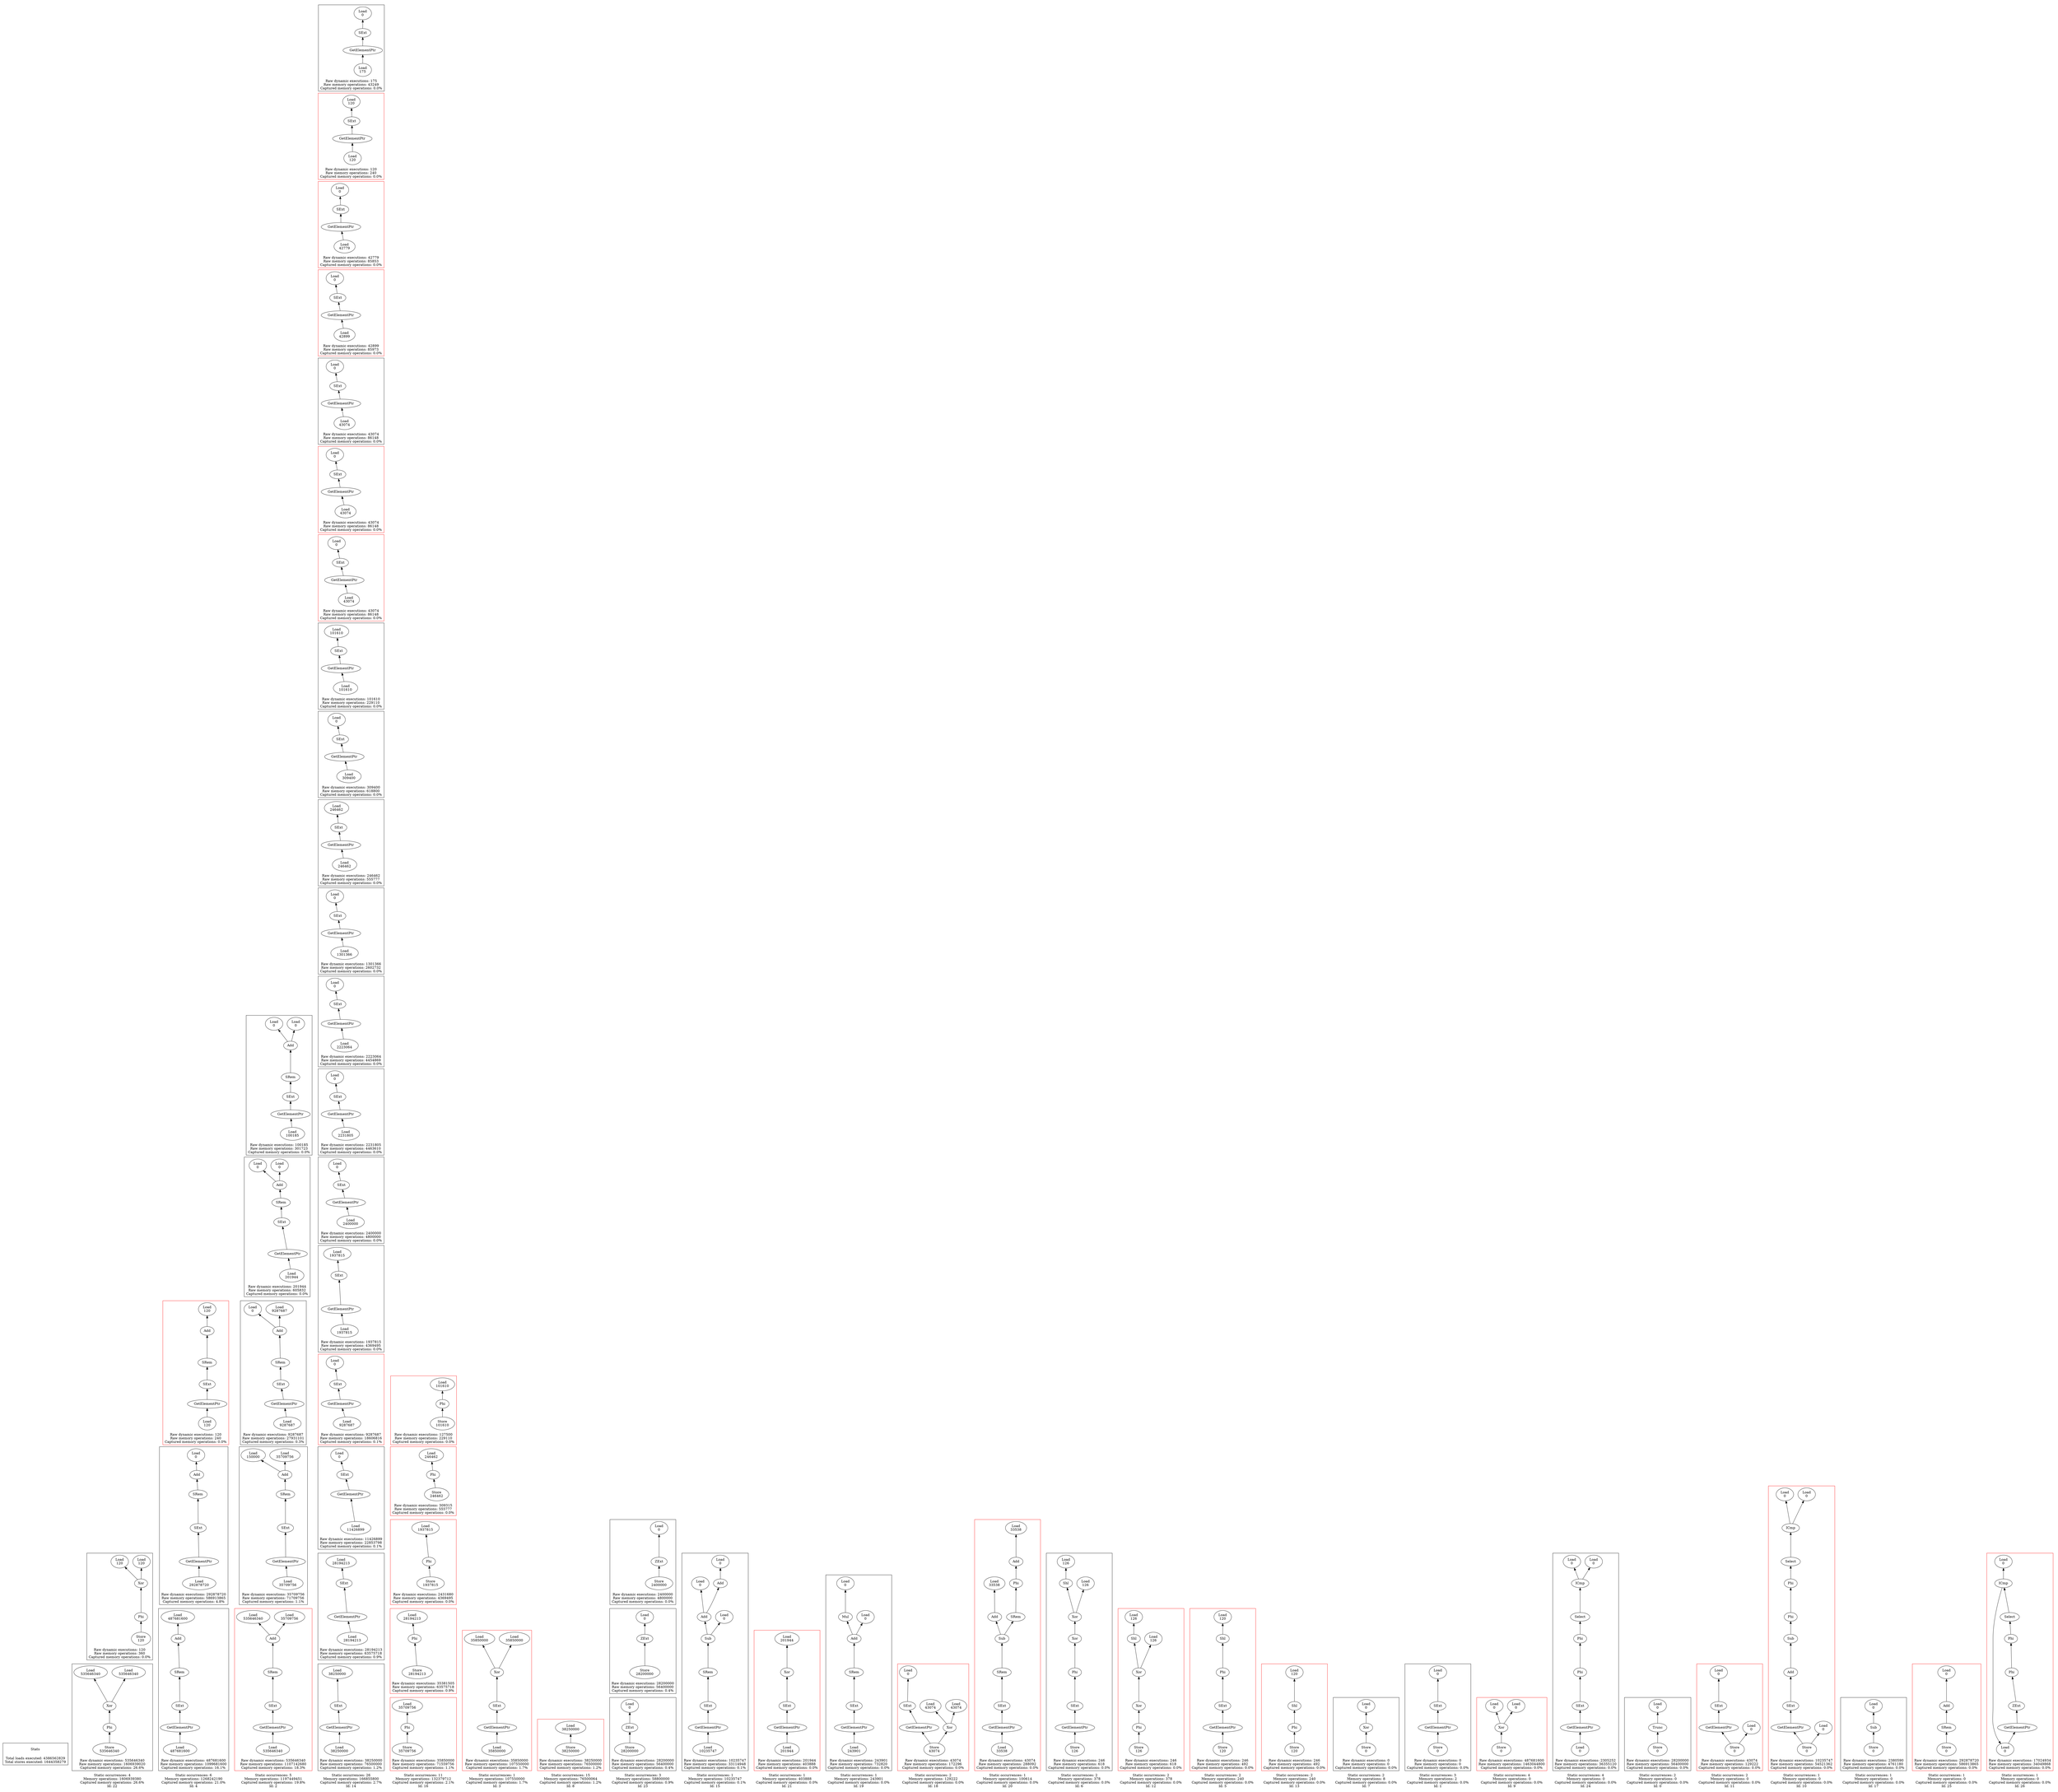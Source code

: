 strict digraph {
rankdir=BT
subgraph {
Stats [shape=plaintext]
cluster=true
label="Total loads executed: 4386562829\nTotal stores executed: 1644358279"
}
subgraph {
subgraph {
"22_2_778" [label="Xor"]
"22_2_777" [label="Load\n120"]
"22_2_778" -> "22_2_777"
"22_2_768" [label="Load\n120"]
"22_2_778" -> "22_2_768"
{
rank=min
"22_2_781" [label="Store\n120"]
}
"22_2_780" [label="Phi"]
"22_2_781" -> "22_2_780"
"22_2_780" -> "22_2_778"
cluster=true
label="Raw dynamic executions: 120\nRaw memory operations: 360\nCaptured memory operations: 0.0%"
}
subgraph {
{
rank=max
"22_3" [shape=point style=invis]
"22_3" -> "22_2_781" [style=invis]
}
"22_3_852" [label="Phi"]
"22_3_850" [label="Xor"]
"22_3_852" -> "22_3_850"
{
rank=min
"22_3_854" [label="Store\n535646340"]
}
"22_3_854" -> "22_3_852"
"22_3_843" [label="Load\n535646340"]
"22_3_850" -> "22_3_843"
"22_3_849" [label="Load\n535646340"]
"22_3_850" -> "22_3_849"
cluster=true
label="Raw dynamic executions: 535646340\nRaw memory operations: 1606939020\nCaptured memory operations: 26.6%"
}
cluster=true
penwidth=0
label="Static occurrences: 4\nMemory operations: 1606939380\nCaptured memory operations: 26.6%\nId: 22"
}
subgraph {
subgraph {
"4_4_775" [label="SExt"]
"4_4_774" [label="SRem"]
"4_4_775" -> "4_4_774"
"4_4_776" [label="GetElementPtr"]
"4_4_776" -> "4_4_775"
"4_4_773" [label="Add"]
"4_4_774" -> "4_4_773"
"4_4_772" [label="Load\n120"]
"4_4_773" -> "4_4_772"
{
rank=min
"4_4_777" [label="Load\n120"]
}
"4_4_777" -> "4_4_776"
cluster=true
label="Raw dynamic executions: 120\nRaw memory operations: 240\nCaptured memory operations: 0.0%"
color=red
}
subgraph {
{
rank=max
"4_3" [shape=point style=invis]
"4_3" -> "4_4_777" [style=invis]
}
"4_3_450" [label="SExt"]
"4_3_448" [label="SRem"]
"4_3_450" -> "4_3_448"
"4_3_447" [label="Add"]
"4_3_443" [label="Load\n0"]
"4_3_447" -> "4_3_443"
{
rank=min
"4_3_452" [label="Load\n292878720"]
}
"4_3_451" [label="GetElementPtr"]
"4_3_452" -> "4_3_451"
"4_3_448" -> "4_3_447"
"4_3_451" -> "4_3_450"
cluster=true
label="Raw dynamic executions: 292878720\nRaw memory operations: 586913865\nCaptured memory operations: 4.8%"
}
subgraph {
{
rank=max
"4_2" [shape=point style=invis]
"4_2" -> "4_3_452" [style=invis]
}
"4_2_179" [label="SRem"]
"4_2_178" [label="Add"]
"4_2_179" -> "4_2_178"
"4_2_180" [label="SExt"]
"4_2_180" -> "4_2_179"
"4_2_181" [label="GetElementPtr"]
"4_2_181" -> "4_2_180"
"4_2_173" [label="Load\n487681600"]
"4_2_178" -> "4_2_173"
{
rank=min
"4_2_182" [label="Load\n487681600"]
}
"4_2_182" -> "4_2_181"
cluster=true
label="Raw dynamic executions: 487681600\nRaw memory operations: 1099681600\nCaptured memory operations: 16.1%"
}
cluster=true
penwidth=0
label="Static occurrences: 6\nMemory operations: 1268242190\nCaptured memory operations: 21.0%\nId: 4"
}
subgraph {
subgraph {
"2_1_520" [label="Add"]
"2_1_512" [label="Load\n0"]
"2_1_520" -> "2_1_512"
"2_1_517" [label="Load\n0"]
"2_1_520" -> "2_1_517"
"2_1_521" [label="SRem"]
"2_1_521" -> "2_1_520"
"2_1_523" [label="GetElementPtr"]
"2_1_522" [label="SExt"]
"2_1_523" -> "2_1_522"
"2_1_522" -> "2_1_521"
{
rank=min
"2_1_524" [label="Load\n100185"]
}
"2_1_524" -> "2_1_523"
cluster=true
label="Raw dynamic executions: 100185\nRaw memory operations: 301723\nCaptured memory operations: 0.0%"
}
subgraph {
{
rank=max
"2_2" [shape=point style=invis]
"2_2" -> "2_1_524" [style=invis]
}
"2_2_603" [label="Add"]
"2_2_601" [label="Load\n0"]
"2_2_603" -> "2_2_601"
"2_2_602" [label="Load\n0"]
"2_2_603" -> "2_2_602"
"2_2_606" [label="GetElementPtr"]
"2_2_605" [label="SExt"]
"2_2_606" -> "2_2_605"
"2_2_604" [label="SRem"]
"2_2_605" -> "2_2_604"
{
rank=min
"2_2_607" [label="Load\n201944"]
}
"2_2_607" -> "2_2_606"
"2_2_604" -> "2_2_603"
cluster=true
label="Raw dynamic executions: 201944\nRaw memory operations: 605832\nCaptured memory operations: 0.0%"
}
subgraph {
{
rank=max
"2_0" [shape=point style=invis]
"2_0" -> "2_2_607" [style=invis]
}
"2_0_386" [label="Add"]
"2_0_376" [label="Load\n0"]
"2_0_386" -> "2_0_376"
"2_0_385" [label="Load\n9287687"]
"2_0_386" -> "2_0_385"
"2_0_387" [label="SRem"]
"2_0_387" -> "2_0_386"
{
rank=min
"2_0_390" [label="Load\n9287687"]
}
"2_0_389" [label="GetElementPtr"]
"2_0_390" -> "2_0_389"
"2_0_388" [label="SExt"]
"2_0_389" -> "2_0_388"
"2_0_388" -> "2_0_387"
cluster=true
label="Raw dynamic executions: 9287687\nRaw memory operations: 27931101\nCaptured memory operations: 0.3%"
}
subgraph {
{
rank=max
"2_4" [shape=point style=invis]
"2_4" -> "2_0_390" [style=invis]
}
"2_4_859" [label="SRem"]
"2_4_858" [label="Add"]
"2_4_859" -> "2_4_858"
"2_4_823" [label="Load\n150000"]
"2_4_858" -> "2_4_823"
{
rank=min
"2_4_862" [label="Load\n35709756"]
}
"2_4_861" [label="GetElementPtr"]
"2_4_862" -> "2_4_861"
"2_4_860" [label="SExt"]
"2_4_861" -> "2_4_860"
"2_4_860" -> "2_4_859"
"2_4_832" [label="Load\n35709756"]
"2_4_858" -> "2_4_832"
cluster=true
label="Raw dynamic executions: 35709756\nRaw memory operations: 71709756\nCaptured memory operations: 1.1%"
}
subgraph {
{
rank=max
"2_3" [shape=point style=invis]
"2_3" -> "2_4_862" [style=invis]
}
"2_3_847" [label="SExt"]
"2_3_846" [label="SRem"]
"2_3_847" -> "2_3_846"
{
rank=min
"2_3_849" [label="Load\n535646340"]
}
"2_3_848" [label="GetElementPtr"]
"2_3_849" -> "2_3_848"
"2_3_845" [label="Add"]
"2_3_846" -> "2_3_845"
"2_3_839" [label="Load\n535646340"]
"2_3_845" -> "2_3_839"
"2_3_848" -> "2_3_847"
"2_3_832" [label="Load\n35709756"]
"2_3_845" -> "2_3_832"
cluster=true
label="Raw dynamic executions: 535646340\nRaw memory operations: 1107142680\nCaptured memory operations: 18.3%"
color=red
}
cluster=true
penwidth=0
label="Static occurrences: 5\nMemory operations: 1197449451\nCaptured memory operations: 19.8%\nId: 2"
}
subgraph {
subgraph {
"14_13_500" [label="GetElementPtr"]
"14_13_499" [label="SExt"]
"14_13_500" -> "14_13_499"
{
rank=min
"14_13_501" [label="Load\n175"]
}
"14_13_501" -> "14_13_500"
"14_13_486" [label="Load\n0"]
"14_13_499" -> "14_13_486"
cluster=true
label="Raw dynamic executions: 175\nRaw memory operations: 43249\nCaptured memory operations: 0.0%"
}
subgraph {
{
rank=max
"14_23" [shape=point style=invis]
"14_23" -> "14_13_501" [style=invis]
}
{
rank=min
"14_23_772" [label="Load\n120"]
}
"14_23_771" [label="GetElementPtr"]
"14_23_772" -> "14_23_771"
"14_23_770" [label="SExt"]
"14_23_763" [label="Load\n120"]
"14_23_770" -> "14_23_763"
"14_23_771" -> "14_23_770"
cluster=true
label="Raw dynamic executions: 120\nRaw memory operations: 240\nCaptured memory operations: 0.0%"
color=red
}
subgraph {
{
rank=max
"14_12" [shape=point style=invis]
"14_12" -> "14_23_772" [style=invis]
}
"14_12_494" [label="GetElementPtr"]
"14_12_493" [label="SExt"]
"14_12_494" -> "14_12_493"
"14_12_486" [label="Load\n0"]
"14_12_493" -> "14_12_486"
{
rank=min
"14_12_495" [label="Load\n42779"]
}
"14_12_495" -> "14_12_494"
cluster=true
label="Raw dynamic executions: 42779\nRaw memory operations: 85853\nCaptured memory operations: 0.0%"
color=red
}
subgraph {
{
rank=max
"14_11" [shape=point style=invis]
"14_11" -> "14_12_495" [style=invis]
}
"14_11_489" [label="SExt"]
"14_11_483" [label="Load\n0"]
"14_11_489" -> "14_11_483"
"14_11_490" [label="GetElementPtr"]
"14_11_490" -> "14_11_489"
{
rank=min
"14_11_491" [label="Load\n42899"]
}
"14_11_491" -> "14_11_490"
cluster=true
label="Raw dynamic executions: 42899\nRaw memory operations: 85973\nCaptured memory operations: 0.0%"
color=red
}
subgraph {
{
rank=max
"14_14" [shape=point style=invis]
"14_14" -> "14_11_491" [style=invis]
}
"14_14_534" [label="SExt"]
"14_14_533" [label="Load\n0"]
"14_14_534" -> "14_14_533"
{
rank=min
"14_14_536" [label="Load\n43074"]
}
"14_14_535" [label="GetElementPtr"]
"14_14_536" -> "14_14_535"
"14_14_535" -> "14_14_534"
cluster=true
label="Raw dynamic executions: 43074\nRaw memory operations: 86148\nCaptured memory operations: 0.0%"
}
subgraph {
{
rank=max
"14_18" [shape=point style=invis]
"14_18" -> "14_14_536" [style=invis]
}
"14_18_592" [label="GetElementPtr"]
"14_18_591" [label="SExt"]
"14_18_592" -> "14_18_591"
{
rank=min
"14_18_593" [label="Load\n43074"]
}
"14_18_593" -> "14_18_592"
"14_18_588" [label="Load\n0"]
"14_18_591" -> "14_18_588"
cluster=true
label="Raw dynamic executions: 43074\nRaw memory operations: 86148\nCaptured memory operations: 0.0%"
color=red
}
subgraph {
{
rank=max
"14_19" [shape=point style=invis]
"14_19" -> "14_18_593" [style=invis]
}
{
rank=min
"14_19_627" [label="Load\n43074"]
}
"14_19_626" [label="GetElementPtr"]
"14_19_627" -> "14_19_626"
"14_19_563" [label="SExt"]
"14_19_562" [label="Load\n0"]
"14_19_563" -> "14_19_562"
"14_19_626" -> "14_19_563"
cluster=true
label="Raw dynamic executions: 43074\nRaw memory operations: 86148\nCaptured memory operations: 0.0%"
color=red
}
subgraph {
{
rank=max
"14_21" [shape=point style=invis]
"14_21" -> "14_19_627" [style=invis]
}
"14_21_653" [label="SExt"]
"14_21_650" [label="Load\n101610"]
"14_21_653" -> "14_21_650"
{
rank=min
"14_21_655" [label="Load\n101610"]
}
"14_21_654" [label="GetElementPtr"]
"14_21_655" -> "14_21_654"
"14_21_654" -> "14_21_653"
cluster=true
label="Raw dynamic executions: 101610\nRaw memory operations: 229110\nCaptured memory operations: 0.0%"
}
subgraph {
{
rank=max
"14_5" [shape=point style=invis]
"14_5" -> "14_21_655" [style=invis]
}
"14_5_245" [label="SExt"]
"14_5_242" [label="Load\n0"]
"14_5_245" -> "14_5_242"
{
rank=min
"14_5_247" [label="Load\n309400"]
}
"14_5_246" [label="GetElementPtr"]
"14_5_247" -> "14_5_246"
"14_5_246" -> "14_5_245"
cluster=true
label="Raw dynamic executions: 309400\nRaw memory operations: 618800\nCaptured memory operations: 0.0%"
}
subgraph {
{
rank=max
"14_22" [shape=point style=invis]
"14_22" -> "14_5_247" [style=invis]
}
"14_22_667" [label="SExt"]
"14_22_664" [label="Load\n246462"]
"14_22_667" -> "14_22_664"
"14_22_668" [label="GetElementPtr"]
"14_22_668" -> "14_22_667"
{
rank=min
"14_22_669" [label="Load\n246462"]
}
"14_22_669" -> "14_22_668"
cluster=true
label="Raw dynamic executions: 246462\nRaw memory operations: 555777\nCaptured memory operations: 0.0%"
}
subgraph {
{
rank=max
"14_10" [shape=point style=invis]
"14_10" -> "14_22_669" [style=invis]
}
{
rank=min
"14_10_429" [label="Load\n1301366"]
}
"14_10_428" [label="GetElementPtr"]
"14_10_429" -> "14_10_428"
"14_10_427" [label="SExt"]
"14_10_426" [label="Load\n0"]
"14_10_427" -> "14_10_426"
"14_10_428" -> "14_10_427"
cluster=true
label="Raw dynamic executions: 1301366\nRaw memory operations: 2602732\nCaptured memory operations: 0.0%"
}
subgraph {
{
rank=max
"14_7" [shape=point style=invis]
"14_7" -> "14_10_429" [style=invis]
}
"14_7_360" [label="SExt"]
"14_7_357" [label="Load\n0"]
"14_7_360" -> "14_7_357"
{
rank=min
"14_7_362" [label="Load\n2223064"]
}
"14_7_361" [label="GetElementPtr"]
"14_7_362" -> "14_7_361"
"14_7_361" -> "14_7_360"
cluster=true
label="Raw dynamic executions: 2223064\nRaw memory operations: 4454869\nCaptured memory operations: 0.0%"
}
subgraph {
{
rank=max
"14_9" [shape=point style=invis]
"14_9" -> "14_7_362" [style=invis]
}
"14_9_401" [label="GetElementPtr"]
"14_9_400" [label="SExt"]
"14_9_401" -> "14_9_400"
"14_9_399" [label="Load\n0"]
"14_9_400" -> "14_9_399"
{
rank=min
"14_9_402" [label="Load\n2231805"]
}
"14_9_402" -> "14_9_401"
cluster=true
label="Raw dynamic executions: 2231805\nRaw memory operations: 4463610\nCaptured memory operations: 0.0%"
}
subgraph {
{
rank=max
"14_4" [shape=point style=invis]
"14_4" -> "14_9_402" [style=invis]
}
{
rank=min
"14_4_195" [label="Load\n2400000"]
}
"14_4_194" [label="GetElementPtr"]
"14_4_195" -> "14_4_194"
"14_4_193" [label="SExt"]
"14_4_194" -> "14_4_193"
"14_4_190" [label="Load\n0"]
"14_4_193" -> "14_4_190"
cluster=true
label="Raw dynamic executions: 2400000\nRaw memory operations: 4800000\nCaptured memory operations: 0.0%"
}
subgraph {
{
rank=max
"14_15" [shape=point style=invis]
"14_15" -> "14_4_195" [style=invis]
}
"14_15_552" [label="GetElementPtr"]
"14_15_551" [label="SExt"]
"14_15_552" -> "14_15_551"
"14_15_548" [label="Load\n1937815"]
"14_15_551" -> "14_15_548"
{
rank=min
"14_15_553" [label="Load\n1937815"]
}
"14_15_553" -> "14_15_552"
cluster=true
label="Raw dynamic executions: 1937815\nRaw memory operations: 4369495\nCaptured memory operations: 0.0%"
}
subgraph {
{
rank=max
"14_8" [shape=point style=invis]
"14_8" -> "14_15_553" [style=invis]
}
"14_8_383" [label="SExt"]
"14_8_380" [label="Load\n0"]
"14_8_383" -> "14_8_380"
{
rank=min
"14_8_385" [label="Load\n9287687"]
}
"14_8_384" [label="GetElementPtr"]
"14_8_385" -> "14_8_384"
"14_8_384" -> "14_8_383"
cluster=true
label="Raw dynamic executions: 9287687\nRaw memory operations: 18606816\nCaptured memory operations: 0.1%"
color=red
}
subgraph {
{
rank=max
"14_6" [shape=point style=invis]
"14_6" -> "14_8_385" [style=invis]
}
{
rank=min
"14_6_342" [label="Load\n11426899"]
}
"14_6_341" [label="GetElementPtr"]
"14_6_342" -> "14_6_341"
"14_6_340" [label="SExt"]
"14_6_335" [label="Load\n0"]
"14_6_340" -> "14_6_335"
"14_6_341" -> "14_6_340"
cluster=true
label="Raw dynamic executions: 11426899\nRaw memory operations: 22853798\nCaptured memory operations: 0.1%"
}
subgraph {
{
rank=max
"14_20" [shape=point style=invis]
"14_20" -> "14_6_342" [style=invis]
}
"14_20_639" [label="SExt"]
"14_20_636" [label="Load\n28194213"]
"14_20_639" -> "14_20_636"
{
rank=min
"14_20_641" [label="Load\n28194213"]
}
"14_20_640" [label="GetElementPtr"]
"14_20_641" -> "14_20_640"
"14_20_640" -> "14_20_639"
cluster=true
label="Raw dynamic executions: 28194213\nRaw memory operations: 63575718\nCaptured memory operations: 0.9%"
}
subgraph {
{
rank=max
"14_3" [shape=point style=invis]
"14_3" -> "14_20_641" [style=invis]
}
"14_3_148" [label="SExt"]
"14_3_147" [label="Load\n38250000"]
"14_3_148" -> "14_3_147"
{
rank=min
"14_3_150" [label="Load\n38250000"]
}
"14_3_149" [label="GetElementPtr"]
"14_3_150" -> "14_3_149"
"14_3_149" -> "14_3_148"
cluster=true
label="Raw dynamic executions: 38250000\nRaw memory operations: 76500000\nCaptured memory operations: 1.2%"
}
cluster=true
penwidth=0
label="Static occurrences: 26\nMemory operations: 166855800\nCaptured memory operations: 2.7%\nId: 14"
}
subgraph {
subgraph {
"16_6_657" [label="Phi"]
"16_6_655" [label="Load\n101610"]
"16_6_657" -> "16_6_655"
{
rank=min
"16_6_658" [label="Store\n101610"]
}
"16_6_658" -> "16_6_657"
cluster=true
label="Raw dynamic executions: 127500\nRaw memory operations: 229110\nCaptured memory operations: 0.0%"
color=red
}
subgraph {
{
rank=max
"16_7" [shape=point style=invis]
"16_7" -> "16_6_658" [style=invis]
}
"16_7_671" [label="Phi"]
"16_7_669" [label="Load\n246462"]
"16_7_671" -> "16_7_669"
{
rank=min
"16_7_672" [label="Store\n246462"]
}
"16_7_672" -> "16_7_671"
cluster=true
label="Raw dynamic executions: 309315\nRaw memory operations: 555777\nCaptured memory operations: 0.0%"
color=red
}
subgraph {
{
rank=max
"16_4" [shape=point style=invis]
"16_4" -> "16_7_672" [style=invis]
}
{
rank=min
"16_4_556" [label="Store\n1937815"]
}
"16_4_555" [label="Phi"]
"16_4_556" -> "16_4_555"
"16_4_553" [label="Load\n1937815"]
"16_4_555" -> "16_4_553"
cluster=true
label="Raw dynamic executions: 2431680\nRaw memory operations: 4369495\nCaptured memory operations: 0.0%"
color=red
}
subgraph {
{
rank=max
"16_5" [shape=point style=invis]
"16_5" -> "16_4_556" [style=invis]
}
"16_5_643" [label="Phi"]
"16_5_641" [label="Load\n28194213"]
"16_5_643" -> "16_5_641"
{
rank=min
"16_5_644" [label="Store\n28194213"]
}
"16_5_644" -> "16_5_643"
cluster=true
label="Raw dynamic executions: 35381505\nRaw memory operations: 63575718\nCaptured memory operations: 0.9%"
color=red
}
subgraph {
{
rank=max
"16_10" [shape=point style=invis]
"16_10" -> "16_5_644" [style=invis]
}
{
rank=min
"16_10_865" [label="Store\n35709756"]
}
"16_10_864" [label="Phi"]
"16_10_865" -> "16_10_864"
"16_10_862" [label="Load\n35709756"]
"16_10_864" -> "16_10_862"
cluster=true
label="Raw dynamic executions: 35850000\nRaw memory operations: 71559756\nCaptured memory operations: 1.1%"
color=red
}
cluster=true
penwidth=0
label="Static occurrences: 11\nMemory operations: 132379712\nCaptured memory operations: 2.1%\nId: 16"
}
subgraph {
subgraph {
"3_0_829" [label="Xor"]
"3_0_828" [label="Load\n35850000"]
"3_0_829" -> "3_0_828"
"3_0_827" [label="Load\n35850000"]
"3_0_829" -> "3_0_827"
"3_0_831" [label="GetElementPtr"]
"3_0_830" [label="SExt"]
"3_0_831" -> "3_0_830"
"3_0_830" -> "3_0_829"
{
rank=min
"3_0_832" [label="Load\n35850000"]
}
"3_0_832" -> "3_0_831"
cluster=true
label="Raw dynamic executions: 35850000\nRaw memory operations: 107550000\nCaptured memory operations: 1.7%"
color=red
}
cluster=true
penwidth=0
label="Static occurrences: 1\nMemory operations: 107550000\nCaptured memory operations: 1.7%\nId: 3"
}
subgraph {
subgraph {
{
rank=min
"8_2_151" [label="Store\n38250000"]
}
"8_2_150" [label="Load\n38250000"]
"8_2_151" -> "8_2_150"
cluster=true
label="Raw dynamic executions: 38250000\nRaw memory operations: 76500000\nCaptured memory operations: 1.2%"
color=red
}
cluster=true
penwidth=0
label="Static occurrences: 15\nMemory operations: 76500064\nCaptured memory operations: 1.2%\nId: 8"
}
subgraph {
subgraph {
{
rank=min
"23_0_129" [label="Store\n2400000"]
}
"23_0_127" [label="ZExt"]
"23_0_129" -> "23_0_127"
"23_0_126" [label="Load\n0"]
"23_0_127" -> "23_0_126"
cluster=true
label="Raw dynamic executions: 2400000\nRaw memory operations: 4800000\nCaptured memory operations: 0.0%"
}
subgraph {
{
rank=max
"23_1" [shape=point style=invis]
"23_1" -> "23_0_129" [style=invis]
}
"23_1_138" [label="ZExt"]
"23_1_137" [label="Load\n0"]
"23_1_138" -> "23_1_137"
{
rank=min
"23_1_141" [label="Store\n28200000"]
}
"23_1_141" -> "23_1_138"
cluster=true
label="Raw dynamic executions: 28200000\nRaw memory operations: 56400000\nCaptured memory operations: 0.4%"
}
subgraph {
{
rank=max
"23_2" [shape=point style=invis]
"23_2" -> "23_1_141" [style=invis]
}
{
rank=min
"23_2_818" [label="Store\n28200000"]
}
"23_2_815" [label="ZExt"]
"23_2_818" -> "23_2_815"
"23_2_814" [label="Load\n0"]
"23_2_815" -> "23_2_814"
cluster=true
label="Raw dynamic executions: 28200000\nRaw memory operations: 56400000\nCaptured memory operations: 0.4%"
}
cluster=true
penwidth=0
label="Static occurrences: 3\nMemory operations: 58800000\nCaptured memory operations: 0.9%\nId: 23"
}
subgraph {
subgraph {
"15_0_318" [label="Add"]
"15_0_314" [label="Load\n0"]
"15_0_318" -> "15_0_314"
"15_0_320" [label="SRem"]
"15_0_319" [label="Sub"]
"15_0_320" -> "15_0_319"
"15_0_322" [label="GetElementPtr"]
"15_0_321" [label="SExt"]
"15_0_322" -> "15_0_321"
{
rank=min
"15_0_323" [label="Load\n10235747"]
}
"15_0_323" -> "15_0_322"
"15_0_321" -> "15_0_320"
"15_0_319" -> "15_0_318"
"15_0_299" [label="Add"]
"15_0_318" -> "15_0_299"
"15_0_317" [label="Load\n0"]
"15_0_319" -> "15_0_317"
"15_0_227" [label="Load\n0"]
"15_0_299" -> "15_0_227"
cluster=true
label="Raw dynamic executions: 10235747\nRaw memory operations: 33114948\nCaptured memory operations: 0.1%"
}
cluster=true
penwidth=0
label="Static occurrences: 1\nMemory operations: 10235747\nCaptured memory operations: 0.1%\nId: 15"
}
subgraph {
subgraph {
{
rank=min
"21_0_611" [label="Load\n201944"]
}
"21_0_610" [label="GetElementPtr"]
"21_0_611" -> "21_0_610"
"21_0_609" [label="SExt"]
"21_0_610" -> "21_0_609"
"21_0_608" [label="Xor"]
"21_0_607" [label="Load\n201944"]
"21_0_608" -> "21_0_607"
"21_0_609" -> "21_0_608"
cluster=true
label="Raw dynamic executions: 201944\nRaw memory operations: 403888\nCaptured memory operations: 0.0%"
color=red
}
cluster=true
penwidth=0
label="Static occurrences: 1\nMemory operations: 403888\nCaptured memory operations: 0.0%\nId: 21"
}
subgraph {
subgraph {
{
rank=min
"19_0_580" [label="Load\n243901"]
}
"19_0_579" [label="GetElementPtr"]
"19_0_580" -> "19_0_579"
"19_0_575" [label="Mul"]
"19_0_573" [label="Load\n0"]
"19_0_575" -> "19_0_573"
"19_0_576" [label="Add"]
"19_0_576" -> "19_0_575"
"19_0_570" [label="Load\n0"]
"19_0_576" -> "19_0_570"
"19_0_578" [label="SExt"]
"19_0_577" [label="SRem"]
"19_0_578" -> "19_0_577"
"19_0_579" -> "19_0_578"
"19_0_577" -> "19_0_576"
cluster=true
label="Raw dynamic executions: 243901\nRaw memory operations: 732820\nCaptured memory operations: 0.0%"
}
cluster=true
penwidth=0
label="Static occurrences: 1\nMemory operations: 243901\nCaptured memory operations: 0.0%\nId: 19"
}
subgraph {
subgraph {
"18_1_563" [label="SExt"]
"18_1_562" [label="Load\n0"]
"18_1_563" -> "18_1_562"
{
rank=min
"18_1_629" [label="Store\n43074"]
}
"18_1_626" [label="GetElementPtr"]
"18_1_629" -> "18_1_626"
"18_1_626" -> "18_1_563"
"18_1_628" [label="Xor"]
"18_1_629" -> "18_1_628"
"18_1_627" [label="Load\n43074"]
"18_1_628" -> "18_1_627"
"18_1_624" [label="Load\n43074"]
"18_1_628" -> "18_1_624"
cluster=true
label="Raw dynamic executions: 43074\nRaw memory operations: 172296\nCaptured memory operations: 0.0%"
color=red
}
cluster=true
penwidth=0
label="Static occurrences: 2\nMemory operations: 129222\nCaptured memory operations: 0.0%\nId: 18"
}
subgraph {
subgraph {
"20_0_619" [label="Add"]
"20_0_593" [label="Load\n33538"]
"20_0_619" -> "20_0_593"
"20_0_620" [label="Sub"]
"20_0_620" -> "20_0_619"
"20_0_612" [label="Add"]
"20_0_611" [label="Load\n33538"]
"20_0_612" -> "20_0_611"
"20_0_623" [label="GetElementPtr"]
"20_0_622" [label="SExt"]
"20_0_623" -> "20_0_622"
"20_0_614" [label="Phi"]
"20_0_614" -> "20_0_612"
"20_0_618" [label="SRem"]
"20_0_618" -> "20_0_614"
"20_0_620" -> "20_0_618"
{
rank=min
"20_0_624" [label="Load\n33538"]
}
"20_0_624" -> "20_0_623"
"20_0_621" [label="SRem"]
"20_0_622" -> "20_0_621"
"20_0_621" -> "20_0_620"
cluster=true
label="Raw dynamic executions: 43074\nRaw memory operations: 288092\nCaptured memory operations: 0.0%"
color=red
}
cluster=true
penwidth=0
label="Static occurrences: 1\nMemory operations: 100614\nCaptured memory operations: 0.0%\nId: 20"
}
subgraph {
subgraph {
"6_1_735" [label="Xor"]
"6_1_734" [label="Shl"]
"6_1_735" -> "6_1_734"
"6_1_744" [label="GetElementPtr"]
"6_1_743" [label="SExt"]
"6_1_744" -> "6_1_743"
"6_1_736" [label="Xor"]
"6_1_736" -> "6_1_735"
"6_1_740" [label="Phi"]
"6_1_743" -> "6_1_740"
"6_1_740" -> "6_1_736"
"6_1_730" [label="Load\n126"]
"6_1_734" -> "6_1_730"
{
rank=min
"6_1_746" [label="Store\n126"]
}
"6_1_746" -> "6_1_744"
"6_1_733" [label="Load\n126"]
"6_1_735" -> "6_1_733"
cluster=true
label="Raw dynamic executions: 246\nRaw memory operations: 618\nCaptured memory operations: 0.0%"
}
cluster=true
penwidth=0
label="Static occurrences: 2\nMemory operations: 378\nCaptured memory operations: 0.0%\nId: 6"
}
subgraph {
subgraph {
"12_1_735" [label="Xor"]
"12_1_734" [label="Shl"]
"12_1_735" -> "12_1_734"
"12_1_736" [label="Xor"]
"12_1_736" -> "12_1_735"
{
rank=min
"12_1_742" [label="Store\n126"]
}
"12_1_740" [label="Phi"]
"12_1_742" -> "12_1_740"
"12_1_740" -> "12_1_736"
"12_1_730" [label="Load\n126"]
"12_1_734" -> "12_1_730"
"12_1_733" [label="Load\n126"]
"12_1_735" -> "12_1_733"
cluster=true
label="Raw dynamic executions: 246\nRaw memory operations: 618\nCaptured memory operations: 0.0%"
color=red
}
cluster=true
penwidth=0
label="Static occurrences: 2\nMemory operations: 378\nCaptured memory operations: 0.0%\nId: 12"
}
subgraph {
subgraph {
"5_1_744" [label="GetElementPtr"]
"5_1_743" [label="SExt"]
"5_1_744" -> "5_1_743"
"5_1_738" [label="Shl"]
"5_1_730" [label="Load\n120"]
"5_1_738" -> "5_1_730"
"5_1_740" [label="Phi"]
"5_1_743" -> "5_1_740"
{
rank=min
"5_1_746" [label="Store\n120"]
}
"5_1_746" -> "5_1_744"
"5_1_740" -> "5_1_738"
cluster=true
label="Raw dynamic executions: 246\nRaw memory operations: 492\nCaptured memory operations: 0.0%"
color=red
}
cluster=true
penwidth=0
label="Static occurrences: 2\nMemory operations: 240\nCaptured memory operations: 0.0%\nId: 5"
}
subgraph {
subgraph {
"13_1_738" [label="Shl"]
"13_1_730" [label="Load\n120"]
"13_1_738" -> "13_1_730"
{
rank=min
"13_1_742" [label="Store\n120"]
}
"13_1_740" [label="Phi"]
"13_1_742" -> "13_1_740"
"13_1_740" -> "13_1_738"
cluster=true
label="Raw dynamic executions: 246\nRaw memory operations: 492\nCaptured memory operations: 0.0%"
color=red
}
cluster=true
penwidth=0
label="Static occurrences: 2\nMemory operations: 240\nCaptured memory operations: 0.0%\nId: 13"
}
subgraph {
subgraph {
"7_0_27" [label="Xor"]
"7_0_26" [label="Load\n0"]
"7_0_27" -> "7_0_26"
{
rank=min
"7_0_28" [label="Store\n0"]
}
"7_0_28" -> "7_0_27"
cluster=true
label="Raw dynamic executions: 0\nRaw memory operations: 0\nCaptured memory operations: 0.0%"
}
cluster=true
penwidth=0
label="Static occurrences: 2\nMemory operations: 8\nCaptured memory operations: 0.0%\nId: 7"
}
subgraph {
subgraph {
{
rank=min
"1_0_37" [label="Store\n0"]
}
"1_0_36" [label="GetElementPtr"]
"1_0_37" -> "1_0_36"
"1_0_35" [label="SExt"]
"1_0_36" -> "1_0_35"
"1_0_34" [label="Load\n0"]
"1_0_35" -> "1_0_34"
cluster=true
label="Raw dynamic executions: 0\nRaw memory operations: 0\nCaptured memory operations: 0.0%"
}
cluster=true
penwidth=0
label="Static occurrences: 3\nMemory operations: 2\nCaptured memory operations: 0.0%\nId: 1"
}
subgraph {
subgraph {
{
rank=min
"9_0_185" [label="Store\n0"]
}
"9_0_184" [label="Xor"]
"9_0_185" -> "9_0_184"
"9_0_182" [label="Load\n0"]
"9_0_184" -> "9_0_182"
"9_0_183" [label="Load\n0"]
"9_0_184" -> "9_0_183"
cluster=true
label="Raw dynamic executions: 487681600\nRaw memory operations: 1463044800\nCaptured memory operations: 0.0%"
color=red
}
cluster=true
penwidth=0
label="Static occurrences: 4\nMemory operations: 0\nCaptured memory operations: 0.0%\nId: 9"
}
subgraph {
subgraph {
"24_0_276" [label="ICmp"]
"24_0_273" [label="Load\n0"]
"24_0_276" -> "24_0_273"
"24_0_277" [label="Select"]
"24_0_277" -> "24_0_276"
"24_0_275" [label="Load\n0"]
"24_0_276" -> "24_0_275"
{
rank=min
"24_0_287" [label="Load\n0"]
}
"24_0_286" [label="GetElementPtr"]
"24_0_287" -> "24_0_286"
"24_0_282" [label="Phi"]
"24_0_279" [label="Phi"]
"24_0_282" -> "24_0_279"
"24_0_279" -> "24_0_277"
"24_0_285" [label="SExt"]
"24_0_285" -> "24_0_282"
"24_0_286" -> "24_0_285"
cluster=true
label="Raw dynamic executions: 2305252\nRaw memory operations: 36355120\nCaptured memory operations: 0.0%"
}
cluster=true
penwidth=0
label="Static occurrences: 4\nMemory operations: 0\nCaptured memory operations: 0.0%\nId: 24"
}
subgraph {
subgraph {
{
rank=min
"0_0_693" [label="Store\n0"]
}
"0_0_691" [label="Trunc"]
"0_0_693" -> "0_0_691"
"0_0_690" [label="Load\n0"]
"0_0_691" -> "0_0_690"
cluster=true
label="Raw dynamic executions: 28200000\nRaw memory operations: 56400000\nCaptured memory operations: 0.0%"
}
cluster=true
penwidth=0
label="Static occurrences: 2\nMemory operations: 0\nCaptured memory operations: 0.0%\nId: 0"
}
subgraph {
subgraph {
"11_0_564" [label="GetElementPtr"]
"11_0_563" [label="SExt"]
"11_0_564" -> "11_0_563"
"11_0_562" [label="Load\n0"]
"11_0_563" -> "11_0_562"
{
rank=min
"11_0_594" [label="Store\n0"]
}
"11_0_594" -> "11_0_564"
"11_0_593" [label="Load\n0"]
"11_0_594" -> "11_0_593"
cluster=true
label="Raw dynamic executions: 43074\nRaw memory operations: 129222\nCaptured memory operations: 0.0%"
color=red
}
cluster=true
penwidth=0
label="Static occurrences: 2\nMemory operations: 0\nCaptured memory operations: 0.0%\nId: 11"
}
subgraph {
subgraph {
"10_0_326" [label="SExt"]
"10_0_325" [label="Add"]
"10_0_326" -> "10_0_325"
"10_0_276" [label="ICmp"]
"10_0_273" [label="Load\n0"]
"10_0_276" -> "10_0_273"
"10_0_327" [label="GetElementPtr"]
"10_0_327" -> "10_0_326"
"10_0_277" [label="Select"]
"10_0_277" -> "10_0_276"
{
rank=min
"10_0_328" [label="Store\n0"]
}
"10_0_328" -> "10_0_327"
"10_0_275" [label="Load\n0"]
"10_0_276" -> "10_0_275"
"10_0_289" [label="Sub"]
"10_0_282" [label="Phi"]
"10_0_289" -> "10_0_282"
"10_0_323" [label="Load\n0"]
"10_0_328" -> "10_0_323"
"10_0_279" [label="Phi"]
"10_0_279" -> "10_0_277"
"10_0_282" -> "10_0_279"
"10_0_325" -> "10_0_289"
cluster=true
label="Raw dynamic executions: 10235747\nRaw memory operations: 54521362\nCaptured memory operations: 0.0%"
color=red
}
cluster=true
penwidth=0
label="Static occurrences: 1\nMemory operations: 0\nCaptured memory operations: 0.0%\nId: 10"
}
subgraph {
subgraph {
"17_0_351" [label="Sub"]
"17_0_349" [label="Load\n0"]
"17_0_351" -> "17_0_349"
{
rank=min
"17_0_353" [label="Store\n0"]
}
"17_0_353" -> "17_0_351"
cluster=true
label="Raw dynamic executions: 2380590\nRaw memory operations: 4761180\nCaptured memory operations: 0.0%"
}
cluster=true
penwidth=0
label="Static occurrences: 1\nMemory operations: 0\nCaptured memory operations: 0.0%\nId: 17"
}
subgraph {
subgraph {
{
rank=min
"25_0_449" [label="Store\n0"]
}
"25_0_448" [label="SRem"]
"25_0_449" -> "25_0_448"
"25_0_447" [label="Add"]
"25_0_443" [label="Load\n0"]
"25_0_447" -> "25_0_443"
"25_0_448" -> "25_0_447"
cluster=true
label="Raw dynamic executions: 292878720\nRaw memory operations: 586913865\nCaptured memory operations: 0.0%"
color=red
}
cluster=true
penwidth=0
label="Static occurrences: 1\nMemory operations: 0\nCaptured memory operations: 0.0%\nId: 25"
}
subgraph {
subgraph {
"26_0_272" [label="GetElementPtr"]
"26_0_271" [label="ZExt"]
"26_0_272" -> "26_0_271"
"26_0_276" [label="ICmp"]
{
rank=min
"26_0_273" [label="Load\n0"]
}
"26_0_276" -> "26_0_273"
"26_0_277" [label="Select"]
"26_0_277" -> "26_0_276"
"26_0_263" [label="Phi"]
"26_0_279" [label="Phi"]
"26_0_263" -> "26_0_279"
"26_0_275" [label="Load\n0"]
"26_0_276" -> "26_0_275"
"26_0_271" -> "26_0_263"
"26_0_279" -> "26_0_277"
"26_0_273" -> "26_0_272"
cluster=true
label="Raw dynamic executions: 17024934\nRaw memory operations: 34049868\nCaptured memory operations: 0.0%"
color=red
}
cluster=true
penwidth=0
label="Static occurrences: 1\nMemory operations: 0\nCaptured memory operations: 0.0%\nId: 26"
}
}
